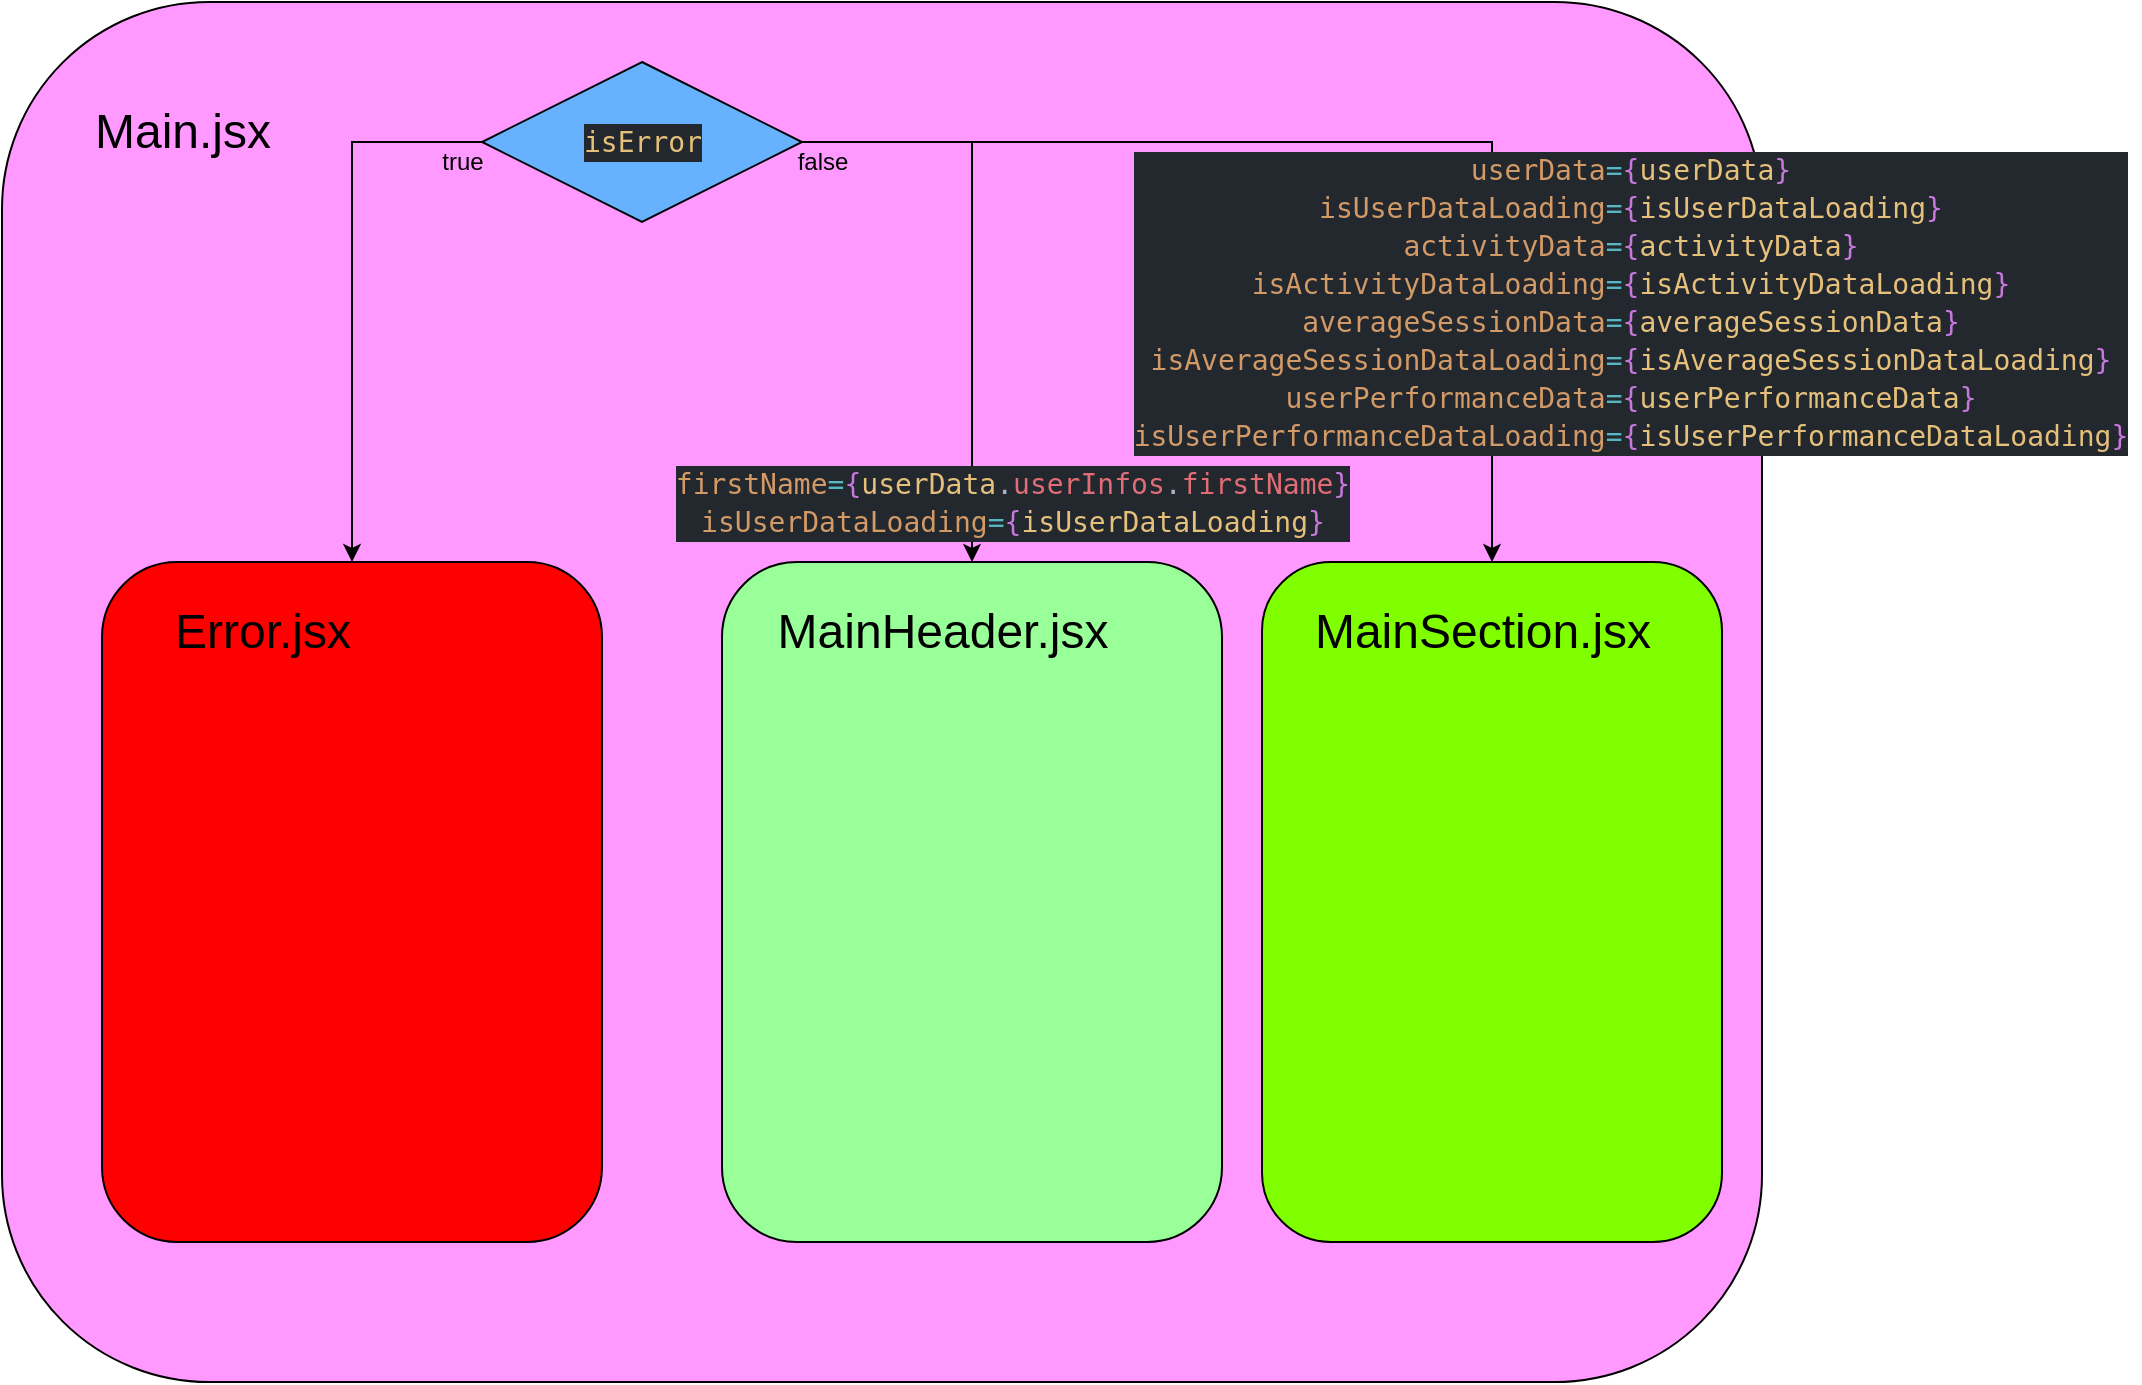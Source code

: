 <mxfile version="17.4.0" type="github">
  <diagram id="gcOafUqYc3t4vaom9Tzp" name="Page-1">
    <mxGraphModel dx="1350" dy="707" grid="1" gridSize="10" guides="1" tooltips="1" connect="1" arrows="1" fold="1" page="1" pageScale="1" pageWidth="1169" pageHeight="827" math="0" shadow="0">
      <root>
        <mxCell id="0" />
        <mxCell id="1" parent="0" />
        <mxCell id="aEwP8IYxMUIgGgLdAbBH-1" value="" style="rounded=1;whiteSpace=wrap;html=1;fontFamily=Helvetica;fontSize=24;fontColor=default;strokeColor=default;fillColor=#FF99FF;" vertex="1" parent="1">
          <mxGeometry x="100" y="10" width="880" height="690" as="geometry" />
        </mxCell>
        <mxCell id="aEwP8IYxMUIgGgLdAbBH-2" value="Main.jsx" style="text;html=1;align=center;verticalAlign=middle;resizable=0;points=[];autosize=1;strokeColor=none;fillColor=none;fontSize=24;fontFamily=Helvetica;fontColor=default;" vertex="1" parent="1">
          <mxGeometry x="140" y="60" width="100" height="30" as="geometry" />
        </mxCell>
        <mxCell id="aEwP8IYxMUIgGgLdAbBH-4" value="" style="rounded=1;whiteSpace=wrap;html=1;fillColor=#99FF99;" vertex="1" parent="1">
          <mxGeometry x="460" y="290" width="250" height="340" as="geometry" />
        </mxCell>
        <mxCell id="aEwP8IYxMUIgGgLdAbBH-5" value="MainHeader.jsx" style="text;html=1;align=center;verticalAlign=middle;resizable=0;points=[];autosize=1;strokeColor=none;fillColor=none;fontSize=24;fontFamily=Helvetica;fontColor=default;" vertex="1" parent="1">
          <mxGeometry x="480" y="310" width="180" height="30" as="geometry" />
        </mxCell>
        <mxCell id="aEwP8IYxMUIgGgLdAbBH-6" value="" style="rounded=1;whiteSpace=wrap;html=1;fillColor=#80FF00;" vertex="1" parent="1">
          <mxGeometry x="730" y="290" width="230" height="340" as="geometry" />
        </mxCell>
        <mxCell id="aEwP8IYxMUIgGgLdAbBH-7" value="MainSection.jsx" style="text;html=1;align=center;verticalAlign=middle;resizable=0;points=[];autosize=1;strokeColor=none;fillColor=none;fontSize=24;fontFamily=Helvetica;fontColor=default;" vertex="1" parent="1">
          <mxGeometry x="750" y="310" width="180" height="30" as="geometry" />
        </mxCell>
        <mxCell id="aEwP8IYxMUIgGgLdAbBH-10" value="" style="rounded=1;whiteSpace=wrap;html=1;fillColor=#FF0000;" vertex="1" parent="1">
          <mxGeometry x="150" y="290" width="250" height="340" as="geometry" />
        </mxCell>
        <mxCell id="aEwP8IYxMUIgGgLdAbBH-11" value="Error.jsx" style="text;html=1;align=center;verticalAlign=middle;resizable=0;points=[];autosize=1;strokeColor=none;fillColor=none;fontSize=24;fontFamily=Helvetica;fontColor=default;" vertex="1" parent="1">
          <mxGeometry x="180" y="310" width="100" height="30" as="geometry" />
        </mxCell>
        <mxCell id="aEwP8IYxMUIgGgLdAbBH-14" style="edgeStyle=orthogonalEdgeStyle;rounded=0;orthogonalLoop=1;jettySize=auto;html=1;exitX=1;exitY=0.5;exitDx=0;exitDy=0;entryX=0.5;entryY=0;entryDx=0;entryDy=0;" edge="1" parent="1" source="aEwP8IYxMUIgGgLdAbBH-12" target="aEwP8IYxMUIgGgLdAbBH-4">
          <mxGeometry relative="1" as="geometry" />
        </mxCell>
        <mxCell id="aEwP8IYxMUIgGgLdAbBH-15" style="edgeStyle=orthogonalEdgeStyle;rounded=0;orthogonalLoop=1;jettySize=auto;html=1;exitX=1;exitY=0.5;exitDx=0;exitDy=0;" edge="1" parent="1" source="aEwP8IYxMUIgGgLdAbBH-12" target="aEwP8IYxMUIgGgLdAbBH-6">
          <mxGeometry relative="1" as="geometry" />
        </mxCell>
        <mxCell id="aEwP8IYxMUIgGgLdAbBH-16" style="edgeStyle=orthogonalEdgeStyle;rounded=0;orthogonalLoop=1;jettySize=auto;html=1;exitX=0;exitY=0.5;exitDx=0;exitDy=0;" edge="1" parent="1" source="aEwP8IYxMUIgGgLdAbBH-12" target="aEwP8IYxMUIgGgLdAbBH-10">
          <mxGeometry relative="1" as="geometry" />
        </mxCell>
        <mxCell id="aEwP8IYxMUIgGgLdAbBH-12" value="" style="rhombus;whiteSpace=wrap;html=1;fillColor=#66B2FF;" vertex="1" parent="1">
          <mxGeometry x="340" y="40" width="160" height="80" as="geometry" />
        </mxCell>
        <mxCell id="aEwP8IYxMUIgGgLdAbBH-13" value="&lt;div style=&quot;color: rgb(171 , 178 , 191) ; background-color: rgb(35 , 39 , 46) ; font-family: &amp;#34;droid sans mono&amp;#34; , &amp;#34;monospace&amp;#34; , monospace ; font-size: 14px ; line-height: 19px&quot;&gt;&lt;span style=&quot;color: #e5c07b&quot;&gt;isError&lt;/span&gt;&lt;/div&gt;" style="text;html=1;align=center;verticalAlign=middle;resizable=0;points=[];autosize=1;strokeColor=none;fillColor=none;" vertex="1" parent="1">
          <mxGeometry x="385" y="70" width="70" height="20" as="geometry" />
        </mxCell>
        <mxCell id="aEwP8IYxMUIgGgLdAbBH-17" value="true" style="text;html=1;align=center;verticalAlign=middle;resizable=0;points=[];autosize=1;strokeColor=none;fillColor=none;" vertex="1" parent="1">
          <mxGeometry x="310" y="80" width="40" height="20" as="geometry" />
        </mxCell>
        <mxCell id="aEwP8IYxMUIgGgLdAbBH-18" value="false" style="text;html=1;align=center;verticalAlign=middle;resizable=0;points=[];autosize=1;strokeColor=none;fillColor=none;" vertex="1" parent="1">
          <mxGeometry x="490" y="80" width="40" height="20" as="geometry" />
        </mxCell>
        <mxCell id="aEwP8IYxMUIgGgLdAbBH-20" value="&lt;div style=&quot;color: rgb(171 , 178 , 191) ; background-color: rgb(35 , 39 , 46) ; font-family: &amp;#34;droid sans mono&amp;#34; , &amp;#34;monospace&amp;#34; , monospace ; font-size: 14px ; line-height: 19px&quot;&gt;&lt;div&gt;&lt;span style=&quot;color: #d19a66&quot;&gt;userData&lt;/span&gt;&lt;span style=&quot;color: #56b6c2&quot;&gt;=&lt;/span&gt;&lt;span style=&quot;color: #c678dd&quot;&gt;{&lt;/span&gt;&lt;span style=&quot;color: #e5c07b&quot;&gt;userData&lt;/span&gt;&lt;span style=&quot;color: #c678dd&quot;&gt;}&lt;/span&gt;&lt;/div&gt;&lt;div&gt;        &lt;span style=&quot;color: #d19a66&quot;&gt;isUserDataLoading&lt;/span&gt;&lt;span style=&quot;color: #56b6c2&quot;&gt;=&lt;/span&gt;&lt;span style=&quot;color: #c678dd&quot;&gt;{&lt;/span&gt;&lt;span style=&quot;color: #e5c07b&quot;&gt;isUserDataLoading&lt;/span&gt;&lt;span style=&quot;color: #c678dd&quot;&gt;}&lt;/span&gt;&lt;/div&gt;&lt;div&gt;        &lt;span style=&quot;color: #d19a66&quot;&gt;activityData&lt;/span&gt;&lt;span style=&quot;color: #56b6c2&quot;&gt;=&lt;/span&gt;&lt;span style=&quot;color: #c678dd&quot;&gt;{&lt;/span&gt;&lt;span style=&quot;color: #e5c07b&quot;&gt;activityData&lt;/span&gt;&lt;span style=&quot;color: #c678dd&quot;&gt;}&lt;/span&gt;&lt;/div&gt;&lt;div&gt;        &lt;span style=&quot;color: #d19a66&quot;&gt;isActivityDataLoading&lt;/span&gt;&lt;span style=&quot;color: #56b6c2&quot;&gt;=&lt;/span&gt;&lt;span style=&quot;color: #c678dd&quot;&gt;{&lt;/span&gt;&lt;span style=&quot;color: #e5c07b&quot;&gt;isActivityDataLoading&lt;/span&gt;&lt;span style=&quot;color: #c678dd&quot;&gt;}&lt;/span&gt;&lt;/div&gt;&lt;div&gt;        &lt;span style=&quot;color: #d19a66&quot;&gt;averageSessionData&lt;/span&gt;&lt;span style=&quot;color: #56b6c2&quot;&gt;=&lt;/span&gt;&lt;span style=&quot;color: #c678dd&quot;&gt;{&lt;/span&gt;&lt;span style=&quot;color: #e5c07b&quot;&gt;averageSessionData&lt;/span&gt;&lt;span style=&quot;color: #c678dd&quot;&gt;}&lt;/span&gt;&lt;/div&gt;&lt;div&gt;        &lt;span style=&quot;color: #d19a66&quot;&gt;isAverageSessionDataLoading&lt;/span&gt;&lt;span style=&quot;color: #56b6c2&quot;&gt;=&lt;/span&gt;&lt;span style=&quot;color: #c678dd&quot;&gt;{&lt;/span&gt;&lt;span style=&quot;color: #e5c07b&quot;&gt;isAverageSessionDataLoading&lt;/span&gt;&lt;span style=&quot;color: #c678dd&quot;&gt;}&lt;/span&gt;&lt;/div&gt;&lt;div&gt;        &lt;span style=&quot;color: #d19a66&quot;&gt;userPerformanceData&lt;/span&gt;&lt;span style=&quot;color: #56b6c2&quot;&gt;=&lt;/span&gt;&lt;span style=&quot;color: #c678dd&quot;&gt;{&lt;/span&gt;&lt;span style=&quot;color: #e5c07b&quot;&gt;userPerformanceData&lt;/span&gt;&lt;span style=&quot;color: #c678dd&quot;&gt;}&lt;/span&gt;&lt;/div&gt;&lt;div&gt;        &lt;span style=&quot;color: #d19a66&quot;&gt;isUserPerformanceDataLoading&lt;/span&gt;&lt;span style=&quot;color: #56b6c2&quot;&gt;=&lt;/span&gt;&lt;span style=&quot;color: #c678dd&quot;&gt;{&lt;/span&gt;&lt;span style=&quot;color: #e5c07b&quot;&gt;isUserPerformanceDataLoading&lt;/span&gt;&lt;span style=&quot;color: #c678dd&quot;&gt;}&lt;/span&gt;&lt;/div&gt;&lt;/div&gt;" style="text;html=1;align=center;verticalAlign=middle;resizable=0;points=[];autosize=1;strokeColor=none;fillColor=none;" vertex="1" parent="1">
          <mxGeometry x="659" y="80" width="510" height="160" as="geometry" />
        </mxCell>
        <mxCell id="aEwP8IYxMUIgGgLdAbBH-21" value="&lt;div style=&quot;color: rgb(171 , 178 , 191) ; background-color: rgb(35 , 39 , 46) ; font-family: &amp;#34;droid sans mono&amp;#34; , &amp;#34;monospace&amp;#34; , monospace ; font-size: 14px ; line-height: 19px&quot;&gt;&lt;div&gt;&lt;span style=&quot;color: #d19a66&quot;&gt;firstName&lt;/span&gt;&lt;span style=&quot;color: #56b6c2&quot;&gt;=&lt;/span&gt;&lt;span style=&quot;color: #c678dd&quot;&gt;{&lt;/span&gt;&lt;span style=&quot;color: #e5c07b&quot;&gt;userData&lt;/span&gt;.&lt;span style=&quot;color: #e06c75&quot;&gt;userInfos&lt;/span&gt;.&lt;span style=&quot;color: #e06c75&quot;&gt;firstName&lt;/span&gt;&lt;span style=&quot;color: #c678dd&quot;&gt;}&lt;/span&gt;&lt;/div&gt;&lt;div&gt;        &lt;span style=&quot;color: #d19a66&quot;&gt;isUserDataLoading&lt;/span&gt;&lt;span style=&quot;color: #56b6c2&quot;&gt;=&lt;/span&gt;&lt;span style=&quot;color: #c678dd&quot;&gt;{&lt;/span&gt;&lt;span style=&quot;color: #e5c07b&quot;&gt;isUserDataLoading&lt;/span&gt;&lt;span style=&quot;color: #c678dd&quot;&gt;}&lt;/span&gt;&lt;/div&gt;&lt;/div&gt;" style="text;html=1;align=center;verticalAlign=middle;resizable=0;points=[];autosize=1;strokeColor=none;fillColor=none;" vertex="1" parent="1">
          <mxGeometry x="430" y="240" width="350" height="40" as="geometry" />
        </mxCell>
      </root>
    </mxGraphModel>
  </diagram>
</mxfile>
